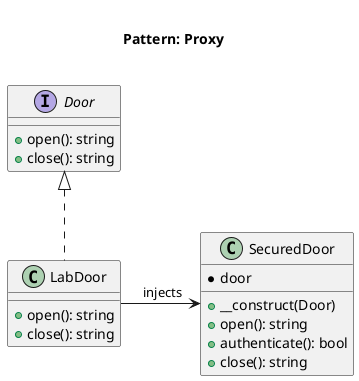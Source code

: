 @startuml
    Title <size:20>\nPattern: Proxy\n

    interface Door {
        + open(): string
        + close(): string
    }

    class LabDoor implements Door {
        + open(): string
        + close(): string
    }

    class SecuredDoor {
    	* door
    	+ __construct(Door)
        + open(): string
        + authenticate(): bool
        + close(): string
    }

	LabDoor -right-> SecuredDoor: " injects"
@enduml